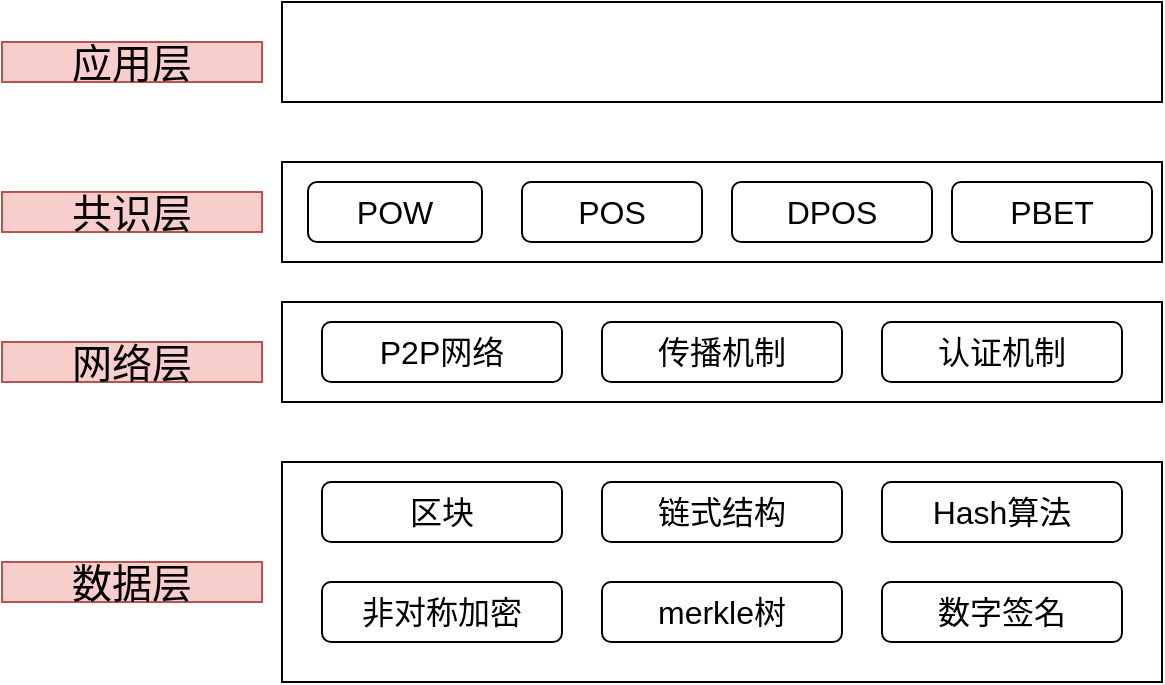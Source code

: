 <mxfile version="12.1.8" type="github" pages="1">
  <diagram id="rL1kTkCzrG9tQmhYl5_u" name="Page-1">
    <mxGraphModel dx="946" dy="532" grid="1" gridSize="10" guides="1" tooltips="1" connect="1" arrows="1" fold="1" page="1" pageScale="1" pageWidth="827" pageHeight="1169" math="0" shadow="0">
      <root>
        <mxCell id="0"/>
        <mxCell id="1" parent="0"/>
        <mxCell id="pysRgb6L1sIa9TWmlkjW-1" value="" style="rounded=0;whiteSpace=wrap;html=1;" vertex="1" parent="1">
          <mxGeometry x="200" y="130" width="440" height="50" as="geometry"/>
        </mxCell>
        <mxCell id="pysRgb6L1sIa9TWmlkjW-2" value="" style="rounded=0;whiteSpace=wrap;html=1;" vertex="1" parent="1">
          <mxGeometry x="200" y="210" width="440" height="50" as="geometry"/>
        </mxCell>
        <mxCell id="pysRgb6L1sIa9TWmlkjW-3" value="" style="rounded=0;whiteSpace=wrap;html=1;" vertex="1" parent="1">
          <mxGeometry x="200" y="280" width="440" height="50" as="geometry"/>
        </mxCell>
        <mxCell id="pysRgb6L1sIa9TWmlkjW-4" value="" style="rounded=0;whiteSpace=wrap;html=1;" vertex="1" parent="1">
          <mxGeometry x="200" y="360" width="440" height="110" as="geometry"/>
        </mxCell>
        <mxCell id="pysRgb6L1sIa9TWmlkjW-5" value="区块" style="rounded=1;whiteSpace=wrap;html=1;align=center;fontSize=16;" vertex="1" parent="1">
          <mxGeometry x="220" y="370" width="120" height="30" as="geometry"/>
        </mxCell>
        <mxCell id="pysRgb6L1sIa9TWmlkjW-6" value="链式结构" style="rounded=1;whiteSpace=wrap;html=1;align=center;fontSize=16;" vertex="1" parent="1">
          <mxGeometry x="360" y="370" width="120" height="30" as="geometry"/>
        </mxCell>
        <mxCell id="pysRgb6L1sIa9TWmlkjW-7" value="Hash算法" style="rounded=1;whiteSpace=wrap;html=1;align=center;fontSize=16;" vertex="1" parent="1">
          <mxGeometry x="500" y="370" width="120" height="30" as="geometry"/>
        </mxCell>
        <mxCell id="pysRgb6L1sIa9TWmlkjW-8" value="非对称加密" style="rounded=1;whiteSpace=wrap;html=1;align=center;fontSize=16;" vertex="1" parent="1">
          <mxGeometry x="220" y="420" width="120" height="30" as="geometry"/>
        </mxCell>
        <mxCell id="pysRgb6L1sIa9TWmlkjW-9" value="merkle树" style="rounded=1;whiteSpace=wrap;html=1;align=center;fontSize=16;" vertex="1" parent="1">
          <mxGeometry x="360" y="420" width="120" height="30" as="geometry"/>
        </mxCell>
        <mxCell id="pysRgb6L1sIa9TWmlkjW-10" value="数字签名" style="rounded=1;whiteSpace=wrap;html=1;align=center;fontSize=16;" vertex="1" parent="1">
          <mxGeometry x="500" y="420" width="120" height="30" as="geometry"/>
        </mxCell>
        <mxCell id="pysRgb6L1sIa9TWmlkjW-11" value="POW" style="rounded=1;whiteSpace=wrap;html=1;align=center;fontSize=16;" vertex="1" parent="1">
          <mxGeometry x="213" y="220" width="87" height="30" as="geometry"/>
        </mxCell>
        <mxCell id="pysRgb6L1sIa9TWmlkjW-12" value="POS" style="rounded=1;whiteSpace=wrap;html=1;align=center;fontSize=16;" vertex="1" parent="1">
          <mxGeometry x="320" y="220" width="90" height="30" as="geometry"/>
        </mxCell>
        <mxCell id="pysRgb6L1sIa9TWmlkjW-13" value="DPOS" style="rounded=1;whiteSpace=wrap;html=1;align=center;fontSize=16;" vertex="1" parent="1">
          <mxGeometry x="425" y="220" width="100" height="30" as="geometry"/>
        </mxCell>
        <mxCell id="pysRgb6L1sIa9TWmlkjW-14" value="数据层" style="text;html=1;strokeColor=#b85450;fillColor=#f8cecc;align=center;verticalAlign=middle;whiteSpace=wrap;rounded=0;fontSize=20;" vertex="1" parent="1">
          <mxGeometry x="60" y="410" width="130" height="20" as="geometry"/>
        </mxCell>
        <mxCell id="pysRgb6L1sIa9TWmlkjW-15" value="网络层" style="text;html=1;strokeColor=#b85450;fillColor=#f8cecc;align=center;verticalAlign=middle;whiteSpace=wrap;rounded=0;fontSize=20;" vertex="1" parent="1">
          <mxGeometry x="60" y="300" width="130" height="20" as="geometry"/>
        </mxCell>
        <mxCell id="pysRgb6L1sIa9TWmlkjW-16" value="共识层" style="text;html=1;strokeColor=#b85450;fillColor=#f8cecc;align=center;verticalAlign=middle;whiteSpace=wrap;rounded=0;fontSize=20;" vertex="1" parent="1">
          <mxGeometry x="60" y="225" width="130" height="20" as="geometry"/>
        </mxCell>
        <mxCell id="pysRgb6L1sIa9TWmlkjW-17" value="应用层" style="text;html=1;strokeColor=#b85450;fillColor=#f8cecc;align=center;verticalAlign=middle;whiteSpace=wrap;rounded=0;fontSize=20;" vertex="1" parent="1">
          <mxGeometry x="60" y="150" width="130" height="20" as="geometry"/>
        </mxCell>
        <mxCell id="pysRgb6L1sIa9TWmlkjW-18" value="PBET" style="rounded=1;whiteSpace=wrap;html=1;align=center;fontSize=16;" vertex="1" parent="1">
          <mxGeometry x="535" y="220" width="100" height="30" as="geometry"/>
        </mxCell>
        <mxCell id="pysRgb6L1sIa9TWmlkjW-19" value="P2P网络" style="rounded=1;whiteSpace=wrap;html=1;align=center;fontSize=16;" vertex="1" parent="1">
          <mxGeometry x="220" y="290" width="120" height="30" as="geometry"/>
        </mxCell>
        <mxCell id="pysRgb6L1sIa9TWmlkjW-20" value="传播机制" style="rounded=1;whiteSpace=wrap;html=1;align=center;fontSize=16;" vertex="1" parent="1">
          <mxGeometry x="360" y="290" width="120" height="30" as="geometry"/>
        </mxCell>
        <mxCell id="pysRgb6L1sIa9TWmlkjW-21" value="认证机制" style="rounded=1;whiteSpace=wrap;html=1;align=center;fontSize=16;" vertex="1" parent="1">
          <mxGeometry x="500" y="290" width="120" height="30" as="geometry"/>
        </mxCell>
      </root>
    </mxGraphModel>
  </diagram>
</mxfile>

